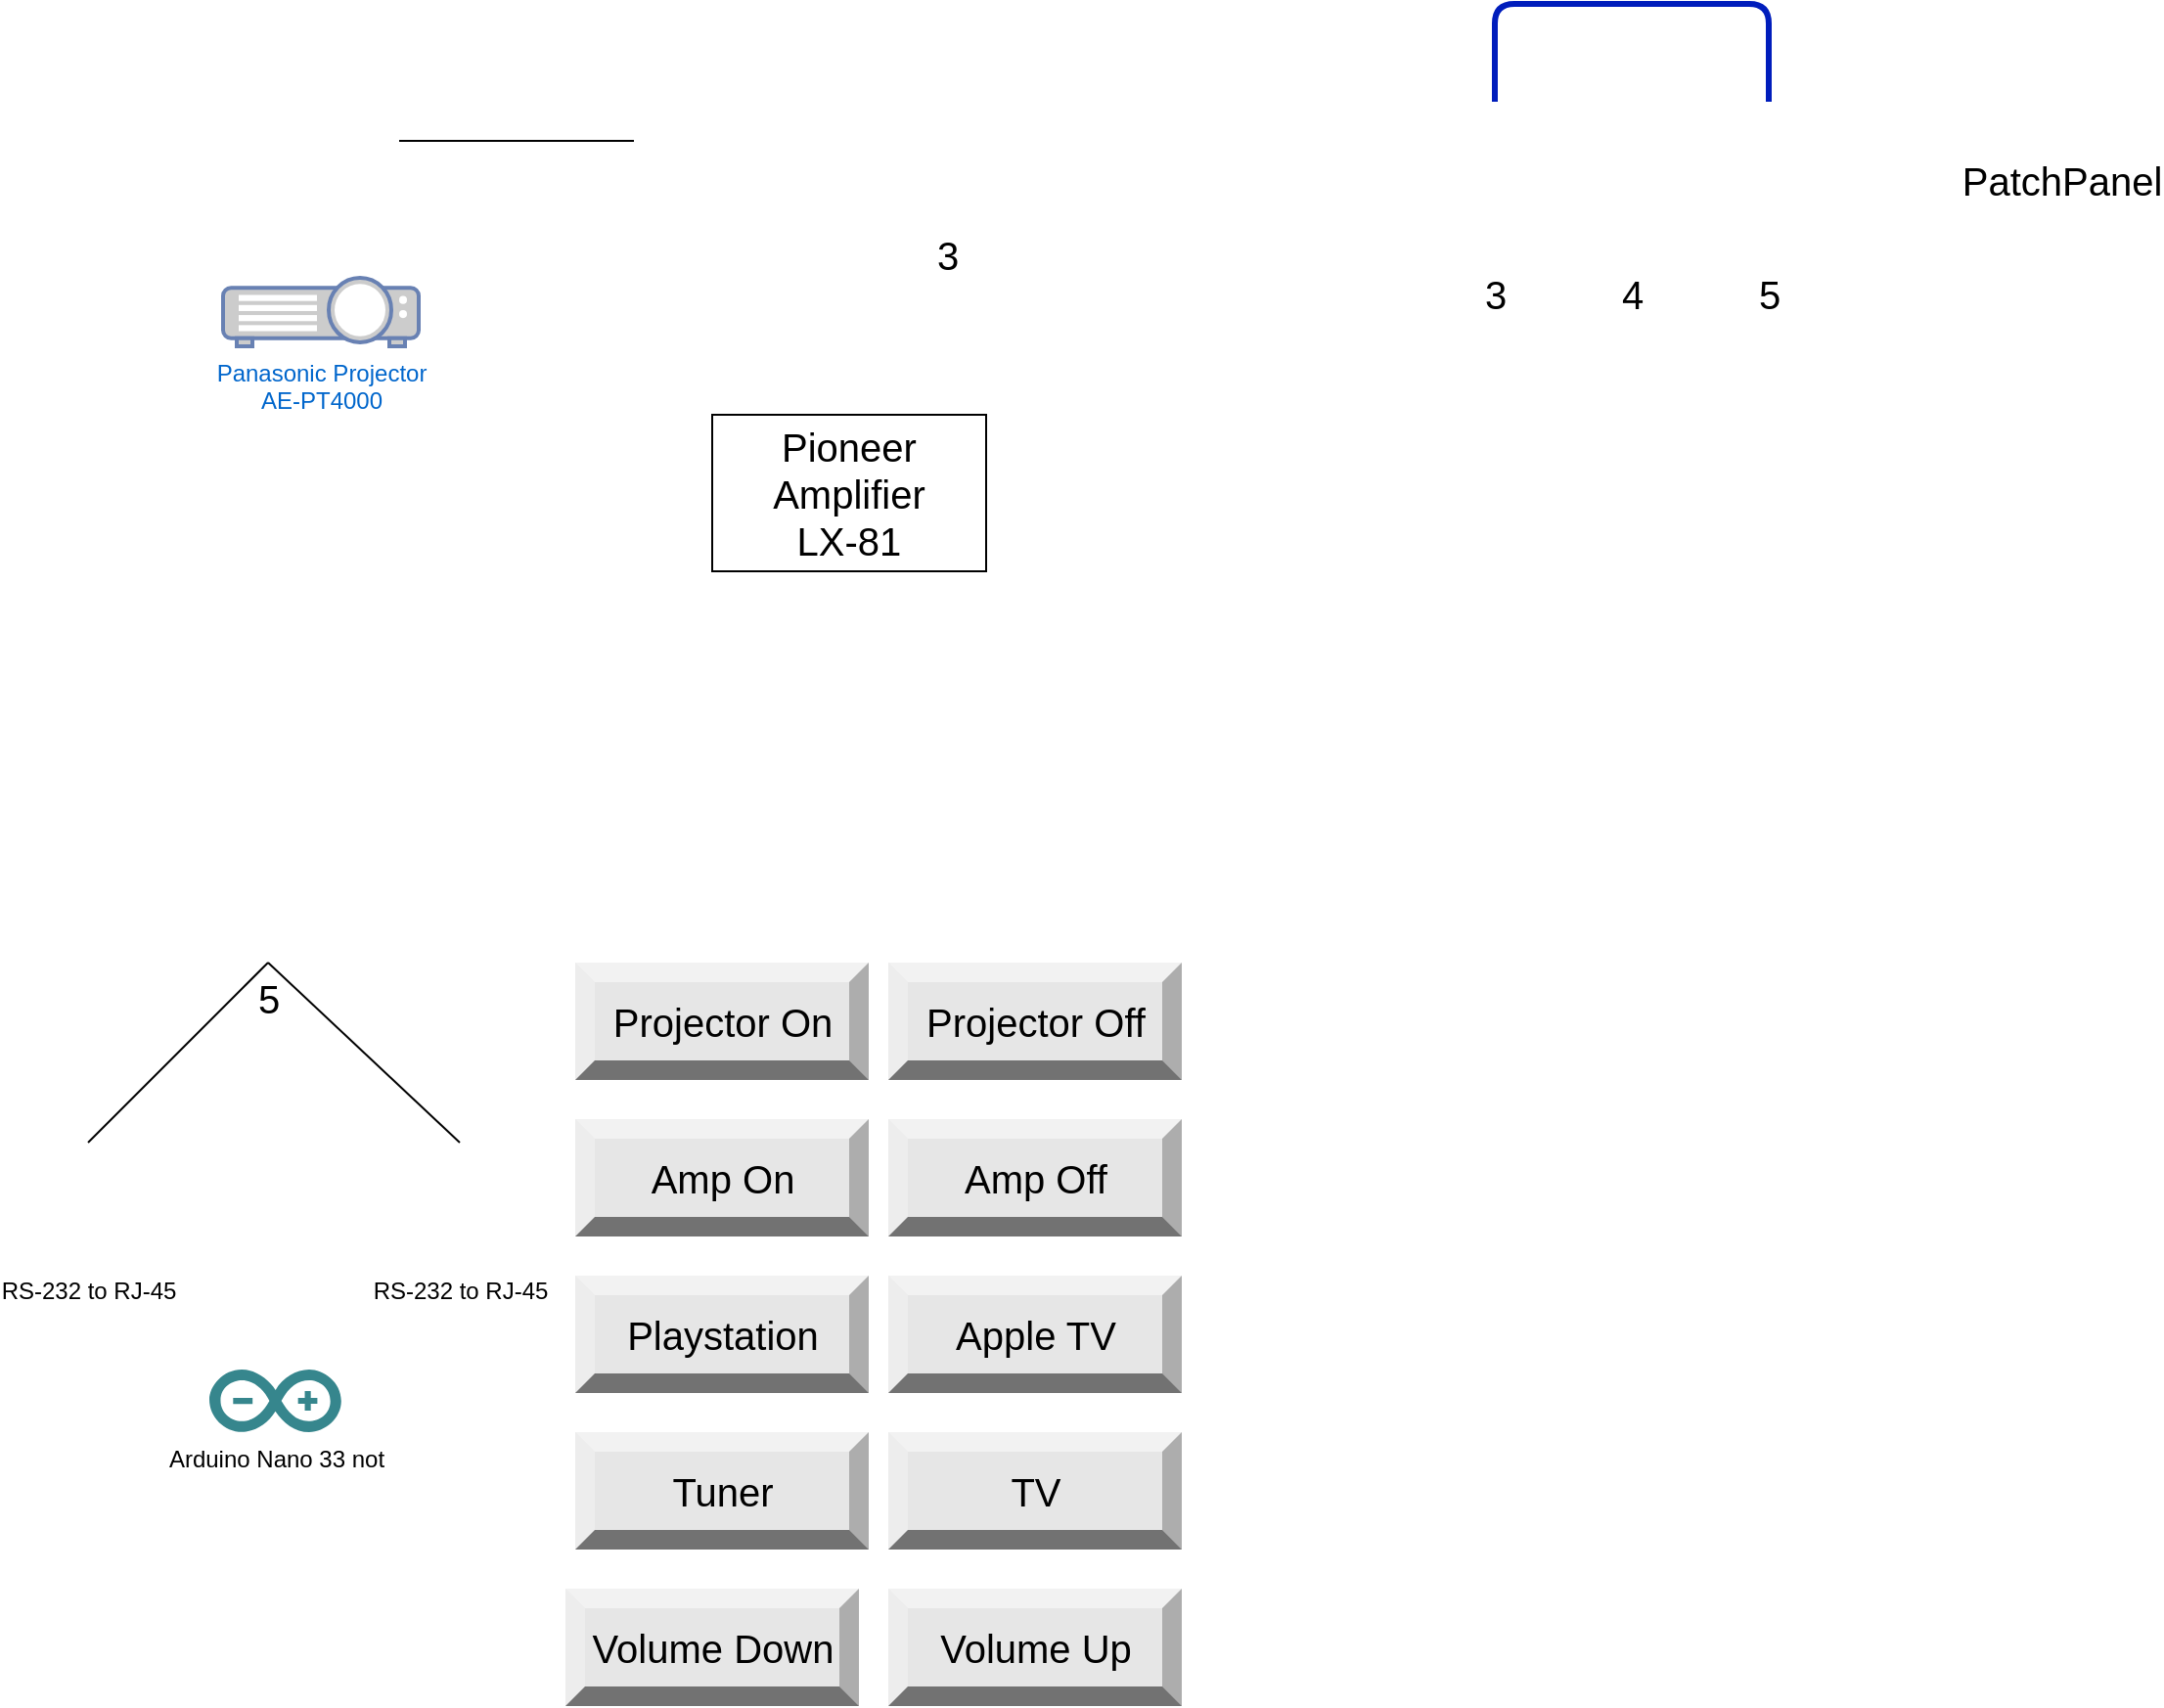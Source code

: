 <mxfile version="14.2.7" type="github">
  <diagram id="l8hXMBHkgcEJcSW0mbfh" name="Page-1">
    <mxGraphModel dx="1301" dy="753" grid="1" gridSize="10" guides="1" tooltips="1" connect="1" arrows="1" fold="1" page="1" pageScale="1" pageWidth="1169" pageHeight="827" math="0" shadow="0">
      <root>
        <mxCell id="0" />
        <mxCell id="1" parent="0" />
        <mxCell id="c566kchRVXLOq-2EIQAN-4" value="RS-232 to RJ-45" style="shape=image;html=1;verticalAlign=top;verticalLabelPosition=bottom;labelBackgroundColor=#ffffff;imageAspect=0;aspect=fixed;image=https://cdn4.iconfinder.com/data/icons/johaupt_free_icons_01/com_plug01.png" vertex="1" parent="1">
          <mxGeometry x="80" y="612" width="62" height="62" as="geometry" />
        </mxCell>
        <mxCell id="c566kchRVXLOq-2EIQAN-7" value="3" style="shape=image;html=1;verticalAlign=top;verticalLabelPosition=bottom;labelBackgroundColor=#ffffff;imageAspect=0;aspect=fixed;image=https://cdn2.iconfinder.com/data/icons/plastic-xp-network/128/Standard_Modular_Connection_Slot.png;fontSize=20;" vertex="1" parent="1">
          <mxGeometry x="510" y="60" width="80" height="80" as="geometry" />
        </mxCell>
        <mxCell id="c566kchRVXLOq-2EIQAN-8" value="5" style="shape=image;html=1;verticalAlign=top;verticalLabelPosition=bottom;labelBackgroundColor=#ffffff;imageAspect=0;aspect=fixed;image=https://cdn2.iconfinder.com/data/icons/plastic-xp-network/128/Standard_Modular_Connection_Slot.png;fontSize=20;" vertex="1" parent="1">
          <mxGeometry x="163" y="440" width="80" height="80" as="geometry" />
        </mxCell>
        <mxCell id="c566kchRVXLOq-2EIQAN-9" value="" style="group" vertex="1" connectable="0" parent="1">
          <mxGeometry x="142" y="600" width="128" height="160" as="geometry" />
        </mxCell>
        <mxCell id="c566kchRVXLOq-2EIQAN-2" value="Arduino Nano 33 not" style="dashed=0;outlineConnect=0;html=1;align=center;labelPosition=center;verticalLabelPosition=bottom;verticalAlign=top;shape=mxgraph.weblogos.arduino;fillColor=#36868D;strokeColor=none" vertex="1" parent="c566kchRVXLOq-2EIQAN-9">
          <mxGeometry x="31" y="128" width="67.4" height="32" as="geometry" />
        </mxCell>
        <mxCell id="c566kchRVXLOq-2EIQAN-3" value="" style="shape=image;html=1;verticalAlign=top;verticalLabelPosition=bottom;labelBackgroundColor=#ffffff;imageAspect=0;aspect=fixed;image=https://cdn2.iconfinder.com/data/icons/electronic-13/480/3-electronic-arduino-chipset-icon-2-128.png" vertex="1" parent="c566kchRVXLOq-2EIQAN-9">
          <mxGeometry width="128" height="128" as="geometry" />
        </mxCell>
        <mxCell id="c566kchRVXLOq-2EIQAN-10" value="RS-232 to RJ-45" style="shape=image;html=1;verticalAlign=top;verticalLabelPosition=bottom;labelBackgroundColor=#ffffff;imageAspect=0;aspect=fixed;image=https://cdn4.iconfinder.com/data/icons/johaupt_free_icons_01/com_plug01.png" vertex="1" parent="1">
          <mxGeometry x="270" y="612" width="62" height="62" as="geometry" />
        </mxCell>
        <mxCell id="c566kchRVXLOq-2EIQAN-11" value="Panasonic Projector&lt;br&gt;AE-PT4000" style="fontColor=#0066CC;verticalAlign=top;verticalLabelPosition=bottom;labelPosition=center;align=center;html=1;outlineConnect=0;fillColor=#CCCCCC;strokeColor=#6881B3;gradientColor=none;gradientDirection=north;strokeWidth=2;shape=mxgraph.networks.video_projector;" vertex="1" parent="1">
          <mxGeometry x="180" y="170" width="100" height="35" as="geometry" />
        </mxCell>
        <mxCell id="c566kchRVXLOq-2EIQAN-12" value="" style="endArrow=none;html=1;entryX=0.5;entryY=1;entryDx=0;entryDy=0;exitX=0.5;exitY=0;exitDx=0;exitDy=0;" edge="1" parent="1" source="c566kchRVXLOq-2EIQAN-4" target="c566kchRVXLOq-2EIQAN-8">
          <mxGeometry width="50" height="50" relative="1" as="geometry">
            <mxPoint x="560" y="410" as="sourcePoint" />
            <mxPoint x="610" y="360" as="targetPoint" />
          </mxGeometry>
        </mxCell>
        <mxCell id="c566kchRVXLOq-2EIQAN-13" value="" style="endArrow=none;html=1;exitX=0.5;exitY=0;exitDx=0;exitDy=0;entryX=0.5;entryY=1;entryDx=0;entryDy=0;" edge="1" parent="1" source="c566kchRVXLOq-2EIQAN-10" target="c566kchRVXLOq-2EIQAN-8">
          <mxGeometry width="50" height="50" relative="1" as="geometry">
            <mxPoint x="143.829" y="622" as="sourcePoint" />
            <mxPoint x="200" y="520" as="targetPoint" />
          </mxGeometry>
        </mxCell>
        <mxCell id="c566kchRVXLOq-2EIQAN-16" value="" style="shape=image;html=1;verticalAlign=top;verticalLabelPosition=bottom;labelBackgroundColor=#ffffff;imageAspect=0;aspect=fixed;image=https://cdn2.iconfinder.com/data/icons/plastic-xp-network/128/Standard_Modular_Connection_Slot.png;fontSize=20;" vertex="1" parent="1">
          <mxGeometry x="390" y="60" width="80" height="80" as="geometry" />
        </mxCell>
        <mxCell id="c566kchRVXLOq-2EIQAN-17" value="" style="shape=image;html=1;verticalAlign=top;verticalLabelPosition=bottom;labelBackgroundColor=#ffffff;imageAspect=0;aspect=fixed;image=https://cdn2.iconfinder.com/data/icons/plastic-xp-network/128/Standard_Modular_Connection_Slot.png;fontSize=20;" vertex="1" parent="1">
          <mxGeometry x="190" y="60" width="80" height="80" as="geometry" />
        </mxCell>
        <mxCell id="c566kchRVXLOq-2EIQAN-19" value="" style="endArrow=none;html=1;fontSize=20;" edge="1" parent="1" source="c566kchRVXLOq-2EIQAN-17" target="c566kchRVXLOq-2EIQAN-16">
          <mxGeometry width="50" height="50" relative="1" as="geometry">
            <mxPoint x="270" y="300" as="sourcePoint" />
            <mxPoint x="320" y="250" as="targetPoint" />
          </mxGeometry>
        </mxCell>
        <mxCell id="c566kchRVXLOq-2EIQAN-20" value="Pioneer&lt;br&gt;Amplifier&lt;br&gt;LX-81" style="rounded=0;whiteSpace=wrap;html=1;fontSize=20;" vertex="1" parent="1">
          <mxGeometry x="430" y="240" width="140" height="80" as="geometry" />
        </mxCell>
        <mxCell id="c566kchRVXLOq-2EIQAN-21" value="Projector On" style="labelPosition=center;verticalLabelPosition=middle;align=center;html=1;shape=mxgraph.basic.shaded_button;dx=10;fillColor=#E6E6E6;strokeColor=none;fontSize=20;" vertex="1" parent="1">
          <mxGeometry x="360" y="520" width="150" height="60" as="geometry" />
        </mxCell>
        <mxCell id="c566kchRVXLOq-2EIQAN-22" value="Projector Off" style="labelPosition=center;verticalLabelPosition=middle;align=center;html=1;shape=mxgraph.basic.shaded_button;dx=10;fillColor=#E6E6E6;strokeColor=none;fontSize=20;" vertex="1" parent="1">
          <mxGeometry x="520" y="520" width="150" height="60" as="geometry" />
        </mxCell>
        <mxCell id="c566kchRVXLOq-2EIQAN-23" value="Amp On" style="labelPosition=center;verticalLabelPosition=middle;align=center;html=1;shape=mxgraph.basic.shaded_button;dx=10;fillColor=#E6E6E6;strokeColor=none;fontSize=20;" vertex="1" parent="1">
          <mxGeometry x="360" y="600" width="150" height="60" as="geometry" />
        </mxCell>
        <mxCell id="c566kchRVXLOq-2EIQAN-24" value="Amp Off" style="labelPosition=center;verticalLabelPosition=middle;align=center;html=1;shape=mxgraph.basic.shaded_button;dx=10;fillColor=#E6E6E6;strokeColor=none;fontSize=20;" vertex="1" parent="1">
          <mxGeometry x="520" y="600" width="150" height="60" as="geometry" />
        </mxCell>
        <mxCell id="c566kchRVXLOq-2EIQAN-25" value="Playstation" style="labelPosition=center;verticalLabelPosition=middle;align=center;html=1;shape=mxgraph.basic.shaded_button;dx=10;fillColor=#E6E6E6;strokeColor=none;fontSize=20;" vertex="1" parent="1">
          <mxGeometry x="360" y="680" width="150" height="60" as="geometry" />
        </mxCell>
        <mxCell id="c566kchRVXLOq-2EIQAN-26" value="Apple TV" style="labelPosition=center;verticalLabelPosition=middle;align=center;html=1;shape=mxgraph.basic.shaded_button;dx=10;fillColor=#E6E6E6;strokeColor=none;fontSize=20;" vertex="1" parent="1">
          <mxGeometry x="520" y="680" width="150" height="60" as="geometry" />
        </mxCell>
        <mxCell id="c566kchRVXLOq-2EIQAN-27" value="Tuner" style="labelPosition=center;verticalLabelPosition=middle;align=center;html=1;shape=mxgraph.basic.shaded_button;dx=10;fillColor=#E6E6E6;strokeColor=none;fontSize=20;" vertex="1" parent="1">
          <mxGeometry x="360" y="760" width="150" height="60" as="geometry" />
        </mxCell>
        <mxCell id="c566kchRVXLOq-2EIQAN-28" value="TV" style="labelPosition=center;verticalLabelPosition=middle;align=center;html=1;shape=mxgraph.basic.shaded_button;dx=10;fillColor=#E6E6E6;strokeColor=none;fontSize=20;" vertex="1" parent="1">
          <mxGeometry x="520" y="760" width="150" height="60" as="geometry" />
        </mxCell>
        <mxCell id="c566kchRVXLOq-2EIQAN-29" value="Volume Down" style="labelPosition=center;verticalLabelPosition=middle;align=center;html=1;shape=mxgraph.basic.shaded_button;dx=10;fillColor=#E6E6E6;strokeColor=none;fontSize=20;" vertex="1" parent="1">
          <mxGeometry x="355" y="840" width="150" height="60" as="geometry" />
        </mxCell>
        <mxCell id="c566kchRVXLOq-2EIQAN-30" value="Volume Up" style="labelPosition=center;verticalLabelPosition=middle;align=center;html=1;shape=mxgraph.basic.shaded_button;dx=10;fillColor=#E6E6E6;strokeColor=none;fontSize=20;" vertex="1" parent="1">
          <mxGeometry x="520" y="840" width="150" height="60" as="geometry" />
        </mxCell>
        <mxCell id="c566kchRVXLOq-2EIQAN-31" value="5" style="shape=image;html=1;verticalAlign=top;verticalLabelPosition=bottom;labelBackgroundColor=#ffffff;imageAspect=0;aspect=fixed;image=https://cdn2.iconfinder.com/data/icons/plastic-xp-network/128/Standard_Modular_Connection_Slot.png;fontSize=20;" vertex="1" parent="1">
          <mxGeometry x="930" y="80" width="80" height="80" as="geometry" />
        </mxCell>
        <mxCell id="c566kchRVXLOq-2EIQAN-32" value="3" style="shape=image;html=1;verticalAlign=top;verticalLabelPosition=bottom;labelBackgroundColor=#ffffff;imageAspect=0;aspect=fixed;image=https://cdn2.iconfinder.com/data/icons/plastic-xp-network/128/Standard_Modular_Connection_Slot.png;fontSize=20;" vertex="1" parent="1">
          <mxGeometry x="790" y="80" width="80" height="80" as="geometry" />
        </mxCell>
        <mxCell id="c566kchRVXLOq-2EIQAN-33" value="4" style="shape=image;html=1;verticalAlign=top;verticalLabelPosition=bottom;labelBackgroundColor=#ffffff;imageAspect=0;aspect=fixed;image=https://cdn2.iconfinder.com/data/icons/plastic-xp-network/128/Standard_Modular_Connection_Slot.png;fontSize=20;" vertex="1" parent="1">
          <mxGeometry x="860" y="80" width="80" height="80" as="geometry" />
        </mxCell>
        <mxCell id="c566kchRVXLOq-2EIQAN-34" value="PatchPanel" style="text;html=1;strokeColor=none;fillColor=none;align=center;verticalAlign=middle;whiteSpace=wrap;rounded=0;fontSize=20;" vertex="1" parent="1">
          <mxGeometry x="1100" y="110" width="40" height="20" as="geometry" />
        </mxCell>
        <mxCell id="c566kchRVXLOq-2EIQAN-35" value="" style="endArrow=none;html=1;fontSize=20;strokeWidth=3;fillColor=#0050ef;strokeColor=#001DBC;exitX=0.5;exitY=0;exitDx=0;exitDy=0;entryX=0.5;entryY=0;entryDx=0;entryDy=0;" edge="1" parent="1" source="c566kchRVXLOq-2EIQAN-32" target="c566kchRVXLOq-2EIQAN-31">
          <mxGeometry width="50" height="50" relative="1" as="geometry">
            <mxPoint x="820" y="40" as="sourcePoint" />
            <mxPoint x="960" y="40" as="targetPoint" />
            <Array as="points">
              <mxPoint x="830" y="30" />
              <mxPoint x="970" y="30" />
            </Array>
          </mxGeometry>
        </mxCell>
      </root>
    </mxGraphModel>
  </diagram>
</mxfile>
